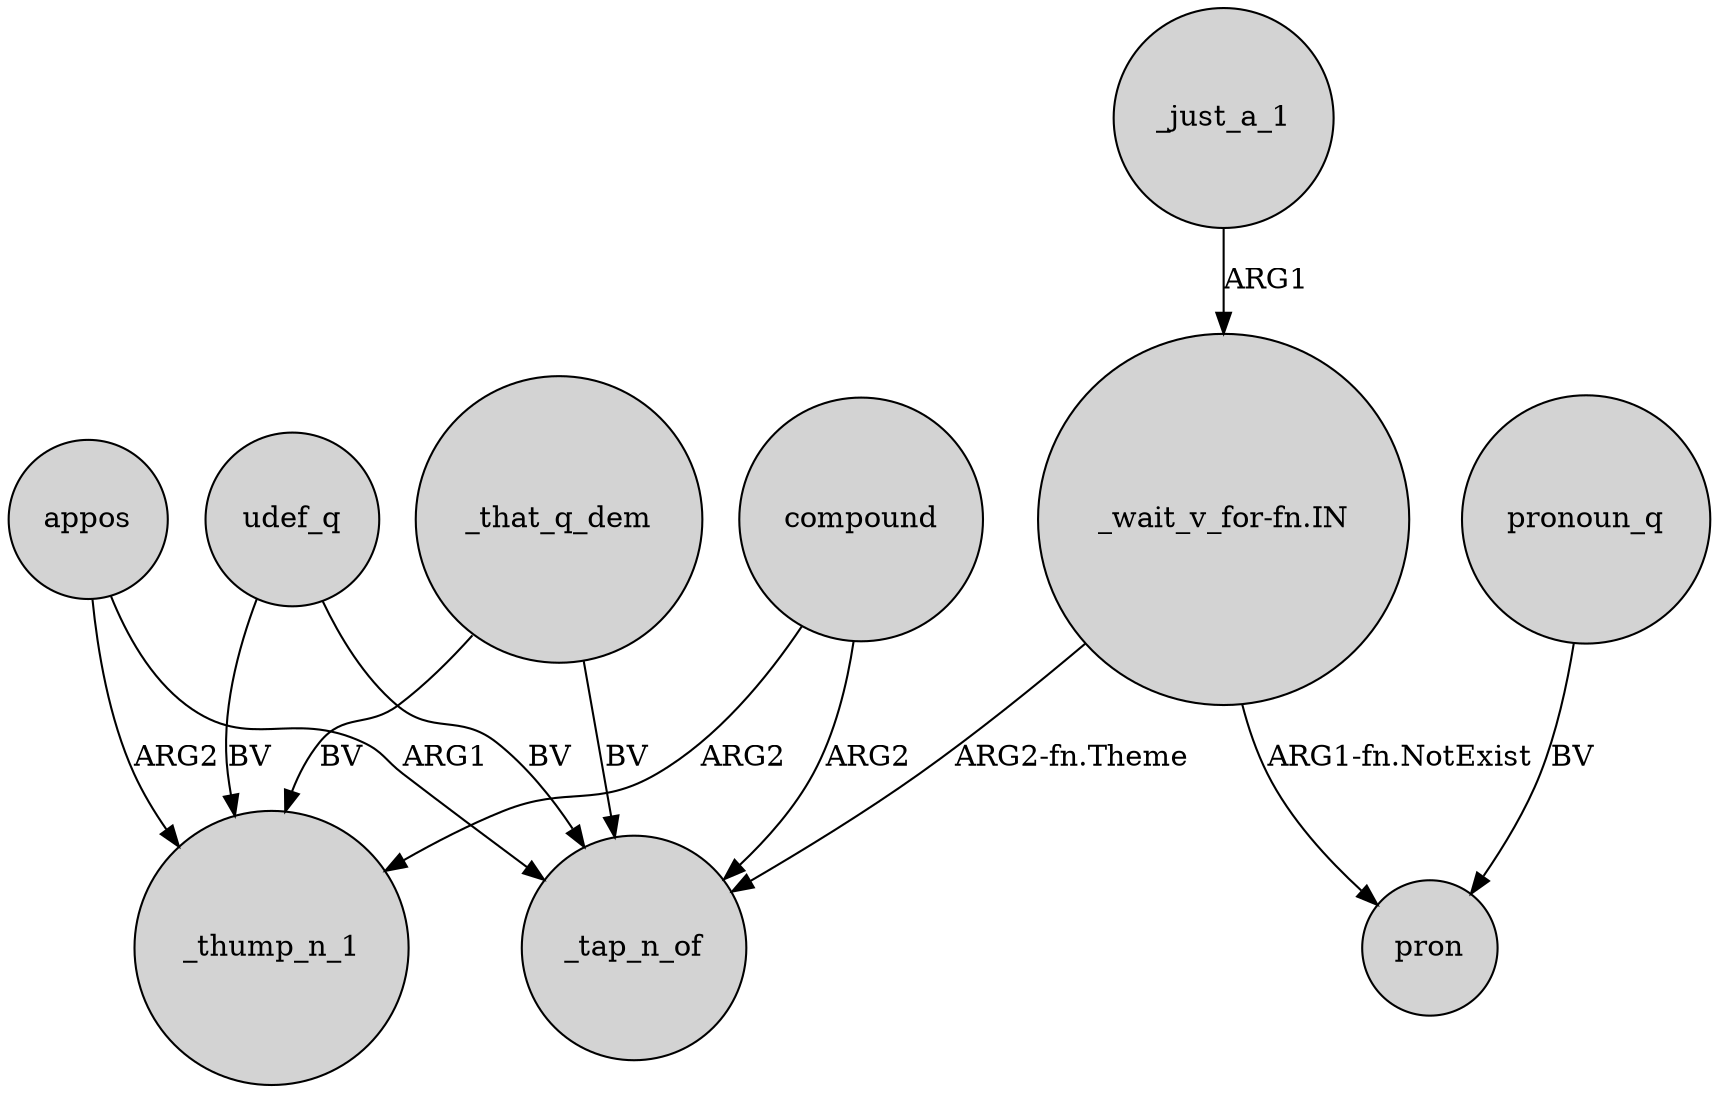 digraph {
	node [shape=circle style=filled]
	_that_q_dem -> _tap_n_of [label=BV]
	udef_q -> _tap_n_of [label=BV]
	_that_q_dem -> _thump_n_1 [label=BV]
	appos -> _thump_n_1 [label=ARG2]
	compound -> _thump_n_1 [label=ARG2]
	"_wait_v_for-fn.IN" -> _tap_n_of [label="ARG2-fn.Theme"]
	_just_a_1 -> "_wait_v_for-fn.IN" [label=ARG1]
	appos -> _tap_n_of [label=ARG1]
	udef_q -> _thump_n_1 [label=BV]
	"_wait_v_for-fn.IN" -> pron [label="ARG1-fn.NotExist"]
	compound -> _tap_n_of [label=ARG2]
	pronoun_q -> pron [label=BV]
}

